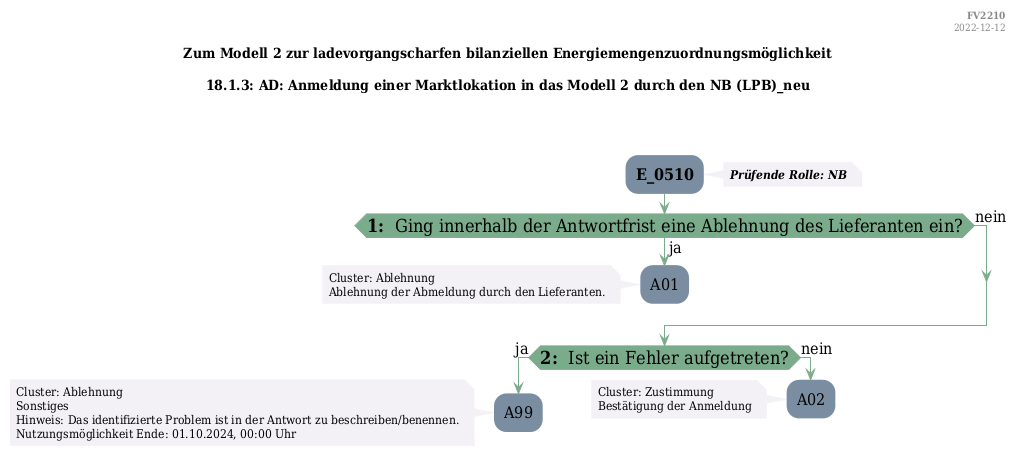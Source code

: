 @startuml
skinparam Shadowing false
skinparam NoteBorderColor #f3f1f6
skinparam NoteBackgroundColor #f3f1f6
skinparam NoteFontSize 12
skinparam ActivityBorderColor none
skinparam ActivityBackgroundColor #7a8da1
skinparam ActivityFontSize 16
skinparam ArrowColor #7aab8a
skinparam ArrowFontSize 16
skinparam ActivityDiamondBackgroundColor #7aab8a
skinparam ActivityDiamondBorderColor #7aab8a
skinparam ActivityDiamondFontSize 18
skinparam defaultFontName DejaVu Serif Condensed
skinparam ActivityEndColor #669580

header
<b>FV2210
2022-12-12
endheader

title
Zum Modell 2 zur ladevorgangscharfen bilanziellen Energiemengenzuordnungsmöglichkeit

18.1.3: AD: Anmeldung einer Marktlokation in das Modell 2 durch den NB (LPB)_neu



end title
:<b>E_0510</b>;
note right
<b><i>Prüfende Rolle: NB
end note

if (<b>1: </b> Ging innerhalb der Antwortfrist eine Ablehnung des Lieferanten ein?) then (ja)
    :A01;
    note left
        Cluster: Ablehnung
        Ablehnung der Abmeldung durch den Lieferanten.
    endnote
    kill;
else (nein)
endif
if (<b>2: </b> Ist ein Fehler aufgetreten?) then (ja)
    :A99;
    note left
        Cluster: Ablehnung
        Sonstiges
        Hinweis: Das identifizierte Problem ist in der Antwort zu beschreiben/benennen.
        Nutzungsmöglichkeit Ende: 01.10.2024, 00:00 Uhr
    endnote
    kill;
else (nein)
    :A02;
    note left
        Cluster: Zustimmung
        Bestätigung der Anmeldung
    endnote
    kill;
endif

@enduml
